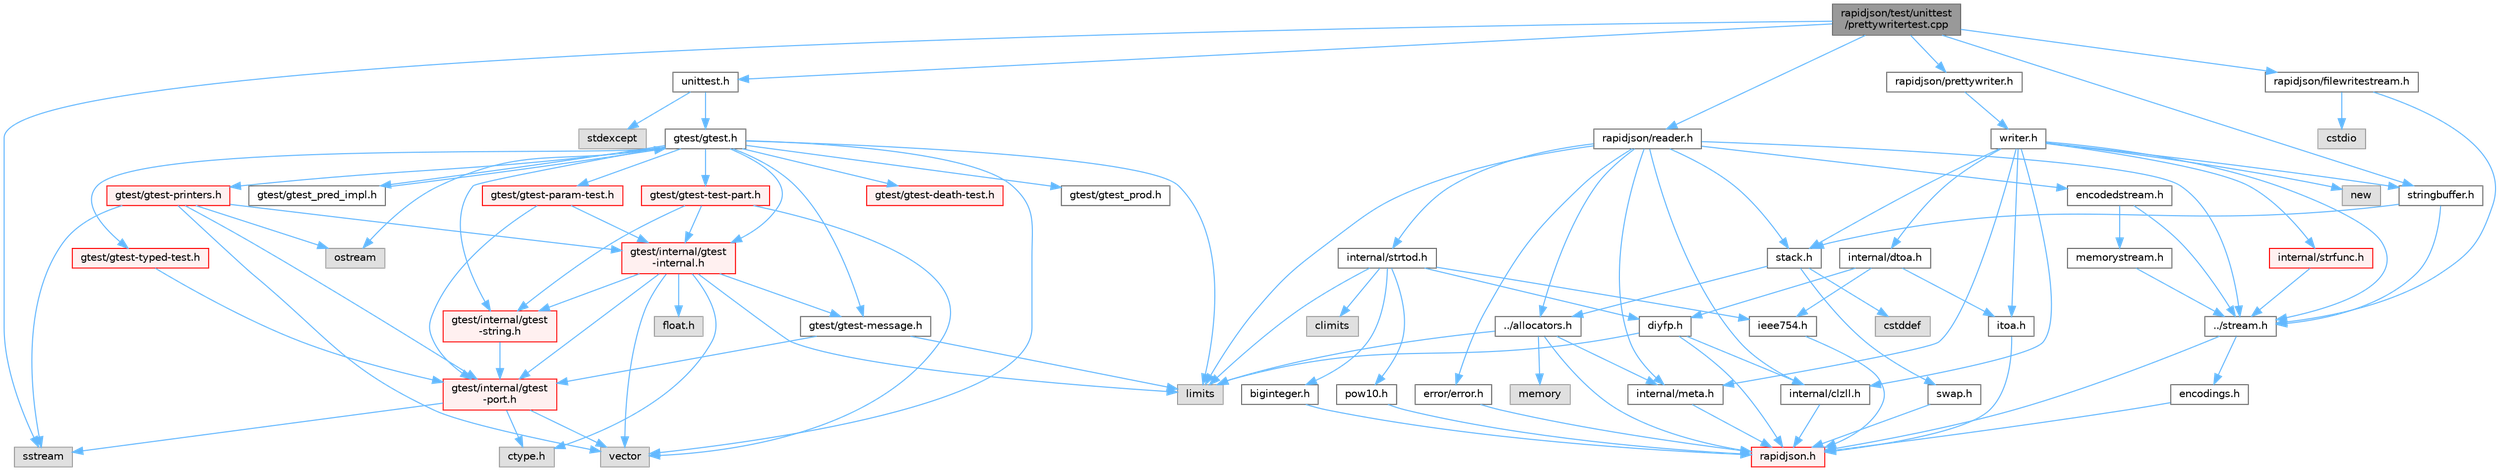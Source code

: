 digraph "rapidjson/test/unittest/prettywritertest.cpp"
{
 // LATEX_PDF_SIZE
  bgcolor="transparent";
  edge [fontname=Helvetica,fontsize=10,labelfontname=Helvetica,labelfontsize=10];
  node [fontname=Helvetica,fontsize=10,shape=box,height=0.2,width=0.4];
  Node1 [id="Node000001",label="rapidjson/test/unittest\l/prettywritertest.cpp",height=0.2,width=0.4,color="gray40", fillcolor="grey60", style="filled", fontcolor="black",tooltip=" "];
  Node1 -> Node2 [id="edge1_Node000001_Node000002",color="steelblue1",style="solid",tooltip=" "];
  Node2 [id="Node000002",label="unittest.h",height=0.2,width=0.4,color="grey40", fillcolor="white", style="filled",URL="$unittest_8h.html",tooltip=" "];
  Node2 -> Node3 [id="edge2_Node000002_Node000003",color="steelblue1",style="solid",tooltip=" "];
  Node3 [id="Node000003",label="gtest/gtest.h",height=0.2,width=0.4,color="grey40", fillcolor="white", style="filled",URL="$gtest_8h.html",tooltip=" "];
  Node3 -> Node4 [id="edge3_Node000003_Node000004",color="steelblue1",style="solid",tooltip=" "];
  Node4 [id="Node000004",label="limits",height=0.2,width=0.4,color="grey60", fillcolor="#E0E0E0", style="filled",tooltip=" "];
  Node3 -> Node5 [id="edge4_Node000003_Node000005",color="steelblue1",style="solid",tooltip=" "];
  Node5 [id="Node000005",label="ostream",height=0.2,width=0.4,color="grey60", fillcolor="#E0E0E0", style="filled",tooltip=" "];
  Node3 -> Node6 [id="edge5_Node000003_Node000006",color="steelblue1",style="solid",tooltip=" "];
  Node6 [id="Node000006",label="vector",height=0.2,width=0.4,color="grey60", fillcolor="#E0E0E0", style="filled",tooltip=" "];
  Node3 -> Node7 [id="edge6_Node000003_Node000007",color="steelblue1",style="solid",tooltip=" "];
  Node7 [id="Node000007",label="gtest/internal/gtest\l-internal.h",height=0.2,width=0.4,color="red", fillcolor="#FFF0F0", style="filled",URL="$gtest-internal_8h.html",tooltip=" "];
  Node7 -> Node8 [id="edge7_Node000007_Node000008",color="steelblue1",style="solid",tooltip=" "];
  Node8 [id="Node000008",label="gtest/internal/gtest\l-port.h",height=0.2,width=0.4,color="red", fillcolor="#FFF0F0", style="filled",URL="$gtest-port_8h.html",tooltip=" "];
  Node8 -> Node9 [id="edge8_Node000008_Node000009",color="steelblue1",style="solid",tooltip=" "];
  Node9 [id="Node000009",label="ctype.h",height=0.2,width=0.4,color="grey60", fillcolor="#E0E0E0", style="filled",tooltip=" "];
  Node8 -> Node19 [id="edge9_Node000008_Node000019",color="steelblue1",style="solid",tooltip=" "];
  Node19 [id="Node000019",label="sstream",height=0.2,width=0.4,color="grey60", fillcolor="#E0E0E0", style="filled",tooltip=" "];
  Node8 -> Node6 [id="edge10_Node000008_Node000006",color="steelblue1",style="solid",tooltip=" "];
  Node7 -> Node9 [id="edge11_Node000007_Node000009",color="steelblue1",style="solid",tooltip=" "];
  Node7 -> Node40 [id="edge12_Node000007_Node000040",color="steelblue1",style="solid",tooltip=" "];
  Node40 [id="Node000040",label="float.h",height=0.2,width=0.4,color="grey60", fillcolor="#E0E0E0", style="filled",tooltip=" "];
  Node7 -> Node4 [id="edge13_Node000007_Node000004",color="steelblue1",style="solid",tooltip=" "];
  Node7 -> Node6 [id="edge14_Node000007_Node000006",color="steelblue1",style="solid",tooltip=" "];
  Node7 -> Node44 [id="edge15_Node000007_Node000044",color="steelblue1",style="solid",tooltip=" "];
  Node44 [id="Node000044",label="gtest/gtest-message.h",height=0.2,width=0.4,color="grey40", fillcolor="white", style="filled",URL="$gtest-message_8h.html",tooltip=" "];
  Node44 -> Node4 [id="edge16_Node000044_Node000004",color="steelblue1",style="solid",tooltip=" "];
  Node44 -> Node8 [id="edge17_Node000044_Node000008",color="steelblue1",style="solid",tooltip=" "];
  Node7 -> Node46 [id="edge18_Node000007_Node000046",color="steelblue1",style="solid",tooltip=" "];
  Node46 [id="Node000046",label="gtest/internal/gtest\l-string.h",height=0.2,width=0.4,color="red", fillcolor="#FFF0F0", style="filled",URL="$gtest-string_8h.html",tooltip=" "];
  Node46 -> Node8 [id="edge19_Node000046_Node000008",color="steelblue1",style="solid",tooltip=" "];
  Node3 -> Node46 [id="edge20_Node000003_Node000046",color="steelblue1",style="solid",tooltip=" "];
  Node3 -> Node48 [id="edge21_Node000003_Node000048",color="steelblue1",style="solid",tooltip=" "];
  Node48 [id="Node000048",label="gtest/gtest-death-test.h",height=0.2,width=0.4,color="red", fillcolor="#FFF0F0", style="filled",URL="$gtest-death-test_8h.html",tooltip=" "];
  Node3 -> Node44 [id="edge22_Node000003_Node000044",color="steelblue1",style="solid",tooltip=" "];
  Node3 -> Node50 [id="edge23_Node000003_Node000050",color="steelblue1",style="solid",tooltip=" "];
  Node50 [id="Node000050",label="gtest/gtest-param-test.h",height=0.2,width=0.4,color="red", fillcolor="#FFF0F0", style="filled",URL="$gtest-param-test_8h.html",tooltip=" "];
  Node50 -> Node8 [id="edge24_Node000050_Node000008",color="steelblue1",style="solid",tooltip=" "];
  Node50 -> Node7 [id="edge25_Node000050_Node000007",color="steelblue1",style="solid",tooltip=" "];
  Node3 -> Node55 [id="edge26_Node000003_Node000055",color="steelblue1",style="solid",tooltip=" "];
  Node55 [id="Node000055",label="gtest/gtest-printers.h",height=0.2,width=0.4,color="red", fillcolor="#FFF0F0", style="filled",URL="$gtest-printers_8h.html",tooltip=" "];
  Node55 -> Node5 [id="edge27_Node000055_Node000005",color="steelblue1",style="solid",tooltip=" "];
  Node55 -> Node19 [id="edge28_Node000055_Node000019",color="steelblue1",style="solid",tooltip=" "];
  Node55 -> Node6 [id="edge29_Node000055_Node000006",color="steelblue1",style="solid",tooltip=" "];
  Node55 -> Node8 [id="edge30_Node000055_Node000008",color="steelblue1",style="solid",tooltip=" "];
  Node55 -> Node7 [id="edge31_Node000055_Node000007",color="steelblue1",style="solid",tooltip=" "];
  Node3 -> Node58 [id="edge32_Node000003_Node000058",color="steelblue1",style="solid",tooltip=" "];
  Node58 [id="Node000058",label="gtest/gtest_prod.h",height=0.2,width=0.4,color="grey40", fillcolor="white", style="filled",URL="$gtest__prod_8h.html",tooltip=" "];
  Node3 -> Node59 [id="edge33_Node000003_Node000059",color="steelblue1",style="solid",tooltip=" "];
  Node59 [id="Node000059",label="gtest/gtest-test-part.h",height=0.2,width=0.4,color="red", fillcolor="#FFF0F0", style="filled",URL="$gtest-test-part_8h.html",tooltip=" "];
  Node59 -> Node6 [id="edge34_Node000059_Node000006",color="steelblue1",style="solid",tooltip=" "];
  Node59 -> Node7 [id="edge35_Node000059_Node000007",color="steelblue1",style="solid",tooltip=" "];
  Node59 -> Node46 [id="edge36_Node000059_Node000046",color="steelblue1",style="solid",tooltip=" "];
  Node3 -> Node61 [id="edge37_Node000003_Node000061",color="steelblue1",style="solid",tooltip=" "];
  Node61 [id="Node000061",label="gtest/gtest-typed-test.h",height=0.2,width=0.4,color="red", fillcolor="#FFF0F0", style="filled",URL="$gtest-typed-test_8h.html",tooltip=" "];
  Node61 -> Node8 [id="edge38_Node000061_Node000008",color="steelblue1",style="solid",tooltip=" "];
  Node3 -> Node62 [id="edge39_Node000003_Node000062",color="steelblue1",style="solid",tooltip=" "];
  Node62 [id="Node000062",label="gtest/gtest_pred_impl.h",height=0.2,width=0.4,color="grey40", fillcolor="white", style="filled",URL="$gtest__pred__impl_8h.html",tooltip=" "];
  Node62 -> Node3 [id="edge40_Node000062_Node000003",color="steelblue1",style="solid",tooltip=" "];
  Node2 -> Node63 [id="edge41_Node000002_Node000063",color="steelblue1",style="solid",tooltip=" "];
  Node63 [id="Node000063",label="stdexcept",height=0.2,width=0.4,color="grey60", fillcolor="#E0E0E0", style="filled",tooltip=" "];
  Node1 -> Node64 [id="edge42_Node000001_Node000064",color="steelblue1",style="solid",tooltip=" "];
  Node64 [id="Node000064",label="rapidjson/reader.h",height=0.2,width=0.4,color="grey40", fillcolor="white", style="filled",URL="$reader_8h.html",tooltip=" "];
  Node64 -> Node26 [id="edge43_Node000064_Node000026",color="steelblue1",style="solid",tooltip=" "];
  Node26 [id="Node000026",label="../allocators.h",height=0.2,width=0.4,color="grey40", fillcolor="white", style="filled",URL="$allocators_8h.html",tooltip=" "];
  Node26 -> Node27 [id="edge44_Node000026_Node000027",color="steelblue1",style="solid",tooltip=" "];
  Node27 [id="Node000027",label="rapidjson.h",height=0.2,width=0.4,color="red", fillcolor="#FFF0F0", style="filled",URL="$rapidjson_8h.html",tooltip="common definitions and configuration"];
  Node26 -> Node31 [id="edge45_Node000026_Node000031",color="steelblue1",style="solid",tooltip=" "];
  Node31 [id="Node000031",label="internal/meta.h",height=0.2,width=0.4,color="grey40", fillcolor="white", style="filled",URL="$meta_8h.html",tooltip=" "];
  Node31 -> Node27 [id="edge46_Node000031_Node000027",color="steelblue1",style="solid",tooltip=" "];
  Node26 -> Node32 [id="edge47_Node000026_Node000032",color="steelblue1",style="solid",tooltip=" "];
  Node32 [id="Node000032",label="memory",height=0.2,width=0.4,color="grey60", fillcolor="#E0E0E0", style="filled",tooltip=" "];
  Node26 -> Node4 [id="edge48_Node000026_Node000004",color="steelblue1",style="solid",tooltip=" "];
  Node64 -> Node33 [id="edge49_Node000064_Node000033",color="steelblue1",style="solid",tooltip=" "];
  Node33 [id="Node000033",label="../stream.h",height=0.2,width=0.4,color="grey40", fillcolor="white", style="filled",URL="$stream_8h.html",tooltip=" "];
  Node33 -> Node27 [id="edge50_Node000033_Node000027",color="steelblue1",style="solid",tooltip=" "];
  Node33 -> Node34 [id="edge51_Node000033_Node000034",color="steelblue1",style="solid",tooltip=" "];
  Node34 [id="Node000034",label="encodings.h",height=0.2,width=0.4,color="grey40", fillcolor="white", style="filled",URL="$encodings_8h.html",tooltip=" "];
  Node34 -> Node27 [id="edge52_Node000034_Node000027",color="steelblue1",style="solid",tooltip=" "];
  Node64 -> Node65 [id="edge53_Node000064_Node000065",color="steelblue1",style="solid",tooltip=" "];
  Node65 [id="Node000065",label="encodedstream.h",height=0.2,width=0.4,color="grey40", fillcolor="white", style="filled",URL="$encodedstream_8h.html",tooltip=" "];
  Node65 -> Node33 [id="edge54_Node000065_Node000033",color="steelblue1",style="solid",tooltip=" "];
  Node65 -> Node66 [id="edge55_Node000065_Node000066",color="steelblue1",style="solid",tooltip=" "];
  Node66 [id="Node000066",label="memorystream.h",height=0.2,width=0.4,color="grey40", fillcolor="white", style="filled",URL="$memorystream_8h.html",tooltip=" "];
  Node66 -> Node33 [id="edge56_Node000066_Node000033",color="steelblue1",style="solid",tooltip=" "];
  Node64 -> Node67 [id="edge57_Node000064_Node000067",color="steelblue1",style="solid",tooltip=" "];
  Node67 [id="Node000067",label="internal/clzll.h",height=0.2,width=0.4,color="grey40", fillcolor="white", style="filled",URL="$clzll_8h.html",tooltip=" "];
  Node67 -> Node27 [id="edge58_Node000067_Node000027",color="steelblue1",style="solid",tooltip=" "];
  Node64 -> Node31 [id="edge59_Node000064_Node000031",color="steelblue1",style="solid",tooltip=" "];
  Node64 -> Node35 [id="edge60_Node000064_Node000035",color="steelblue1",style="solid",tooltip=" "];
  Node35 [id="Node000035",label="stack.h",height=0.2,width=0.4,color="grey40", fillcolor="white", style="filled",URL="$stack_8h.html",tooltip=" "];
  Node35 -> Node26 [id="edge61_Node000035_Node000026",color="steelblue1",style="solid",tooltip=" "];
  Node35 -> Node36 [id="edge62_Node000035_Node000036",color="steelblue1",style="solid",tooltip=" "];
  Node36 [id="Node000036",label="swap.h",height=0.2,width=0.4,color="grey40", fillcolor="white", style="filled",URL="$swap_8h.html",tooltip=" "];
  Node36 -> Node27 [id="edge63_Node000036_Node000027",color="steelblue1",style="solid",tooltip=" "];
  Node35 -> Node37 [id="edge64_Node000035_Node000037",color="steelblue1",style="solid",tooltip=" "];
  Node37 [id="Node000037",label="cstddef",height=0.2,width=0.4,color="grey60", fillcolor="#E0E0E0", style="filled",tooltip=" "];
  Node64 -> Node68 [id="edge65_Node000064_Node000068",color="steelblue1",style="solid",tooltip=" "];
  Node68 [id="Node000068",label="internal/strtod.h",height=0.2,width=0.4,color="grey40", fillcolor="white", style="filled",URL="$strtod_8h.html",tooltip=" "];
  Node68 -> Node69 [id="edge66_Node000068_Node000069",color="steelblue1",style="solid",tooltip=" "];
  Node69 [id="Node000069",label="ieee754.h",height=0.2,width=0.4,color="grey40", fillcolor="white", style="filled",URL="$ieee754_8h.html",tooltip=" "];
  Node69 -> Node27 [id="edge67_Node000069_Node000027",color="steelblue1",style="solid",tooltip=" "];
  Node68 -> Node70 [id="edge68_Node000068_Node000070",color="steelblue1",style="solid",tooltip=" "];
  Node70 [id="Node000070",label="biginteger.h",height=0.2,width=0.4,color="grey40", fillcolor="white", style="filled",URL="$biginteger_8h.html",tooltip=" "];
  Node70 -> Node27 [id="edge69_Node000070_Node000027",color="steelblue1",style="solid",tooltip=" "];
  Node68 -> Node71 [id="edge70_Node000068_Node000071",color="steelblue1",style="solid",tooltip=" "];
  Node71 [id="Node000071",label="diyfp.h",height=0.2,width=0.4,color="grey40", fillcolor="white", style="filled",URL="$diyfp_8h.html",tooltip=" "];
  Node71 -> Node27 [id="edge71_Node000071_Node000027",color="steelblue1",style="solid",tooltip=" "];
  Node71 -> Node67 [id="edge72_Node000071_Node000067",color="steelblue1",style="solid",tooltip=" "];
  Node71 -> Node4 [id="edge73_Node000071_Node000004",color="steelblue1",style="solid",tooltip=" "];
  Node68 -> Node72 [id="edge74_Node000068_Node000072",color="steelblue1",style="solid",tooltip=" "];
  Node72 [id="Node000072",label="pow10.h",height=0.2,width=0.4,color="grey40", fillcolor="white", style="filled",URL="$pow10_8h.html",tooltip=" "];
  Node72 -> Node27 [id="edge75_Node000072_Node000027",color="steelblue1",style="solid",tooltip=" "];
  Node68 -> Node73 [id="edge76_Node000068_Node000073",color="steelblue1",style="solid",tooltip=" "];
  Node73 [id="Node000073",label="climits",height=0.2,width=0.4,color="grey60", fillcolor="#E0E0E0", style="filled",tooltip=" "];
  Node68 -> Node4 [id="edge77_Node000068_Node000004",color="steelblue1",style="solid",tooltip=" "];
  Node64 -> Node4 [id="edge78_Node000064_Node000004",color="steelblue1",style="solid",tooltip=" "];
  Node64 -> Node74 [id="edge79_Node000064_Node000074",color="steelblue1",style="solid",tooltip=" "];
  Node74 [id="Node000074",label="error/error.h",height=0.2,width=0.4,color="grey40", fillcolor="white", style="filled",URL="$error_8h.html",tooltip=" "];
  Node74 -> Node27 [id="edge80_Node000074_Node000027",color="steelblue1",style="solid",tooltip=" "];
  Node1 -> Node75 [id="edge81_Node000001_Node000075",color="steelblue1",style="solid",tooltip=" "];
  Node75 [id="Node000075",label="rapidjson/prettywriter.h",height=0.2,width=0.4,color="grey40", fillcolor="white", style="filled",URL="$prettywriter_8h.html",tooltip=" "];
  Node75 -> Node76 [id="edge82_Node000075_Node000076",color="steelblue1",style="solid",tooltip=" "];
  Node76 [id="Node000076",label="writer.h",height=0.2,width=0.4,color="grey40", fillcolor="white", style="filled",URL="$writer_8h.html",tooltip=" "];
  Node76 -> Node33 [id="edge83_Node000076_Node000033",color="steelblue1",style="solid",tooltip=" "];
  Node76 -> Node67 [id="edge84_Node000076_Node000067",color="steelblue1",style="solid",tooltip=" "];
  Node76 -> Node31 [id="edge85_Node000076_Node000031",color="steelblue1",style="solid",tooltip=" "];
  Node76 -> Node35 [id="edge86_Node000076_Node000035",color="steelblue1",style="solid",tooltip=" "];
  Node76 -> Node77 [id="edge87_Node000076_Node000077",color="steelblue1",style="solid",tooltip=" "];
  Node77 [id="Node000077",label="internal/strfunc.h",height=0.2,width=0.4,color="red", fillcolor="#FFF0F0", style="filled",URL="$strfunc_8h.html",tooltip=" "];
  Node77 -> Node33 [id="edge88_Node000077_Node000033",color="steelblue1",style="solid",tooltip=" "];
  Node76 -> Node79 [id="edge89_Node000076_Node000079",color="steelblue1",style="solid",tooltip=" "];
  Node79 [id="Node000079",label="internal/dtoa.h",height=0.2,width=0.4,color="grey40", fillcolor="white", style="filled",URL="$dtoa_8h.html",tooltip=" "];
  Node79 -> Node80 [id="edge90_Node000079_Node000080",color="steelblue1",style="solid",tooltip=" "];
  Node80 [id="Node000080",label="itoa.h",height=0.2,width=0.4,color="grey40", fillcolor="white", style="filled",URL="$itoa_8h.html",tooltip=" "];
  Node80 -> Node27 [id="edge91_Node000080_Node000027",color="steelblue1",style="solid",tooltip=" "];
  Node79 -> Node71 [id="edge92_Node000079_Node000071",color="steelblue1",style="solid",tooltip=" "];
  Node79 -> Node69 [id="edge93_Node000079_Node000069",color="steelblue1",style="solid",tooltip=" "];
  Node76 -> Node80 [id="edge94_Node000076_Node000080",color="steelblue1",style="solid",tooltip=" "];
  Node76 -> Node81 [id="edge95_Node000076_Node000081",color="steelblue1",style="solid",tooltip=" "];
  Node81 [id="Node000081",label="stringbuffer.h",height=0.2,width=0.4,color="grey40", fillcolor="white", style="filled",URL="$stringbuffer_8h.html",tooltip=" "];
  Node81 -> Node33 [id="edge96_Node000081_Node000033",color="steelblue1",style="solid",tooltip=" "];
  Node81 -> Node35 [id="edge97_Node000081_Node000035",color="steelblue1",style="solid",tooltip=" "];
  Node76 -> Node82 [id="edge98_Node000076_Node000082",color="steelblue1",style="solid",tooltip=" "];
  Node82 [id="Node000082",label="new",height=0.2,width=0.4,color="grey60", fillcolor="#E0E0E0", style="filled",tooltip=" "];
  Node1 -> Node81 [id="edge99_Node000001_Node000081",color="steelblue1",style="solid",tooltip=" "];
  Node1 -> Node83 [id="edge100_Node000001_Node000083",color="steelblue1",style="solid",tooltip=" "];
  Node83 [id="Node000083",label="rapidjson/filewritestream.h",height=0.2,width=0.4,color="grey40", fillcolor="white", style="filled",URL="$filewritestream_8h.html",tooltip=" "];
  Node83 -> Node33 [id="edge101_Node000083_Node000033",color="steelblue1",style="solid",tooltip=" "];
  Node83 -> Node84 [id="edge102_Node000083_Node000084",color="steelblue1",style="solid",tooltip=" "];
  Node84 [id="Node000084",label="cstdio",height=0.2,width=0.4,color="grey60", fillcolor="#E0E0E0", style="filled",tooltip=" "];
  Node1 -> Node19 [id="edge103_Node000001_Node000019",color="steelblue1",style="solid",tooltip=" "];
}
